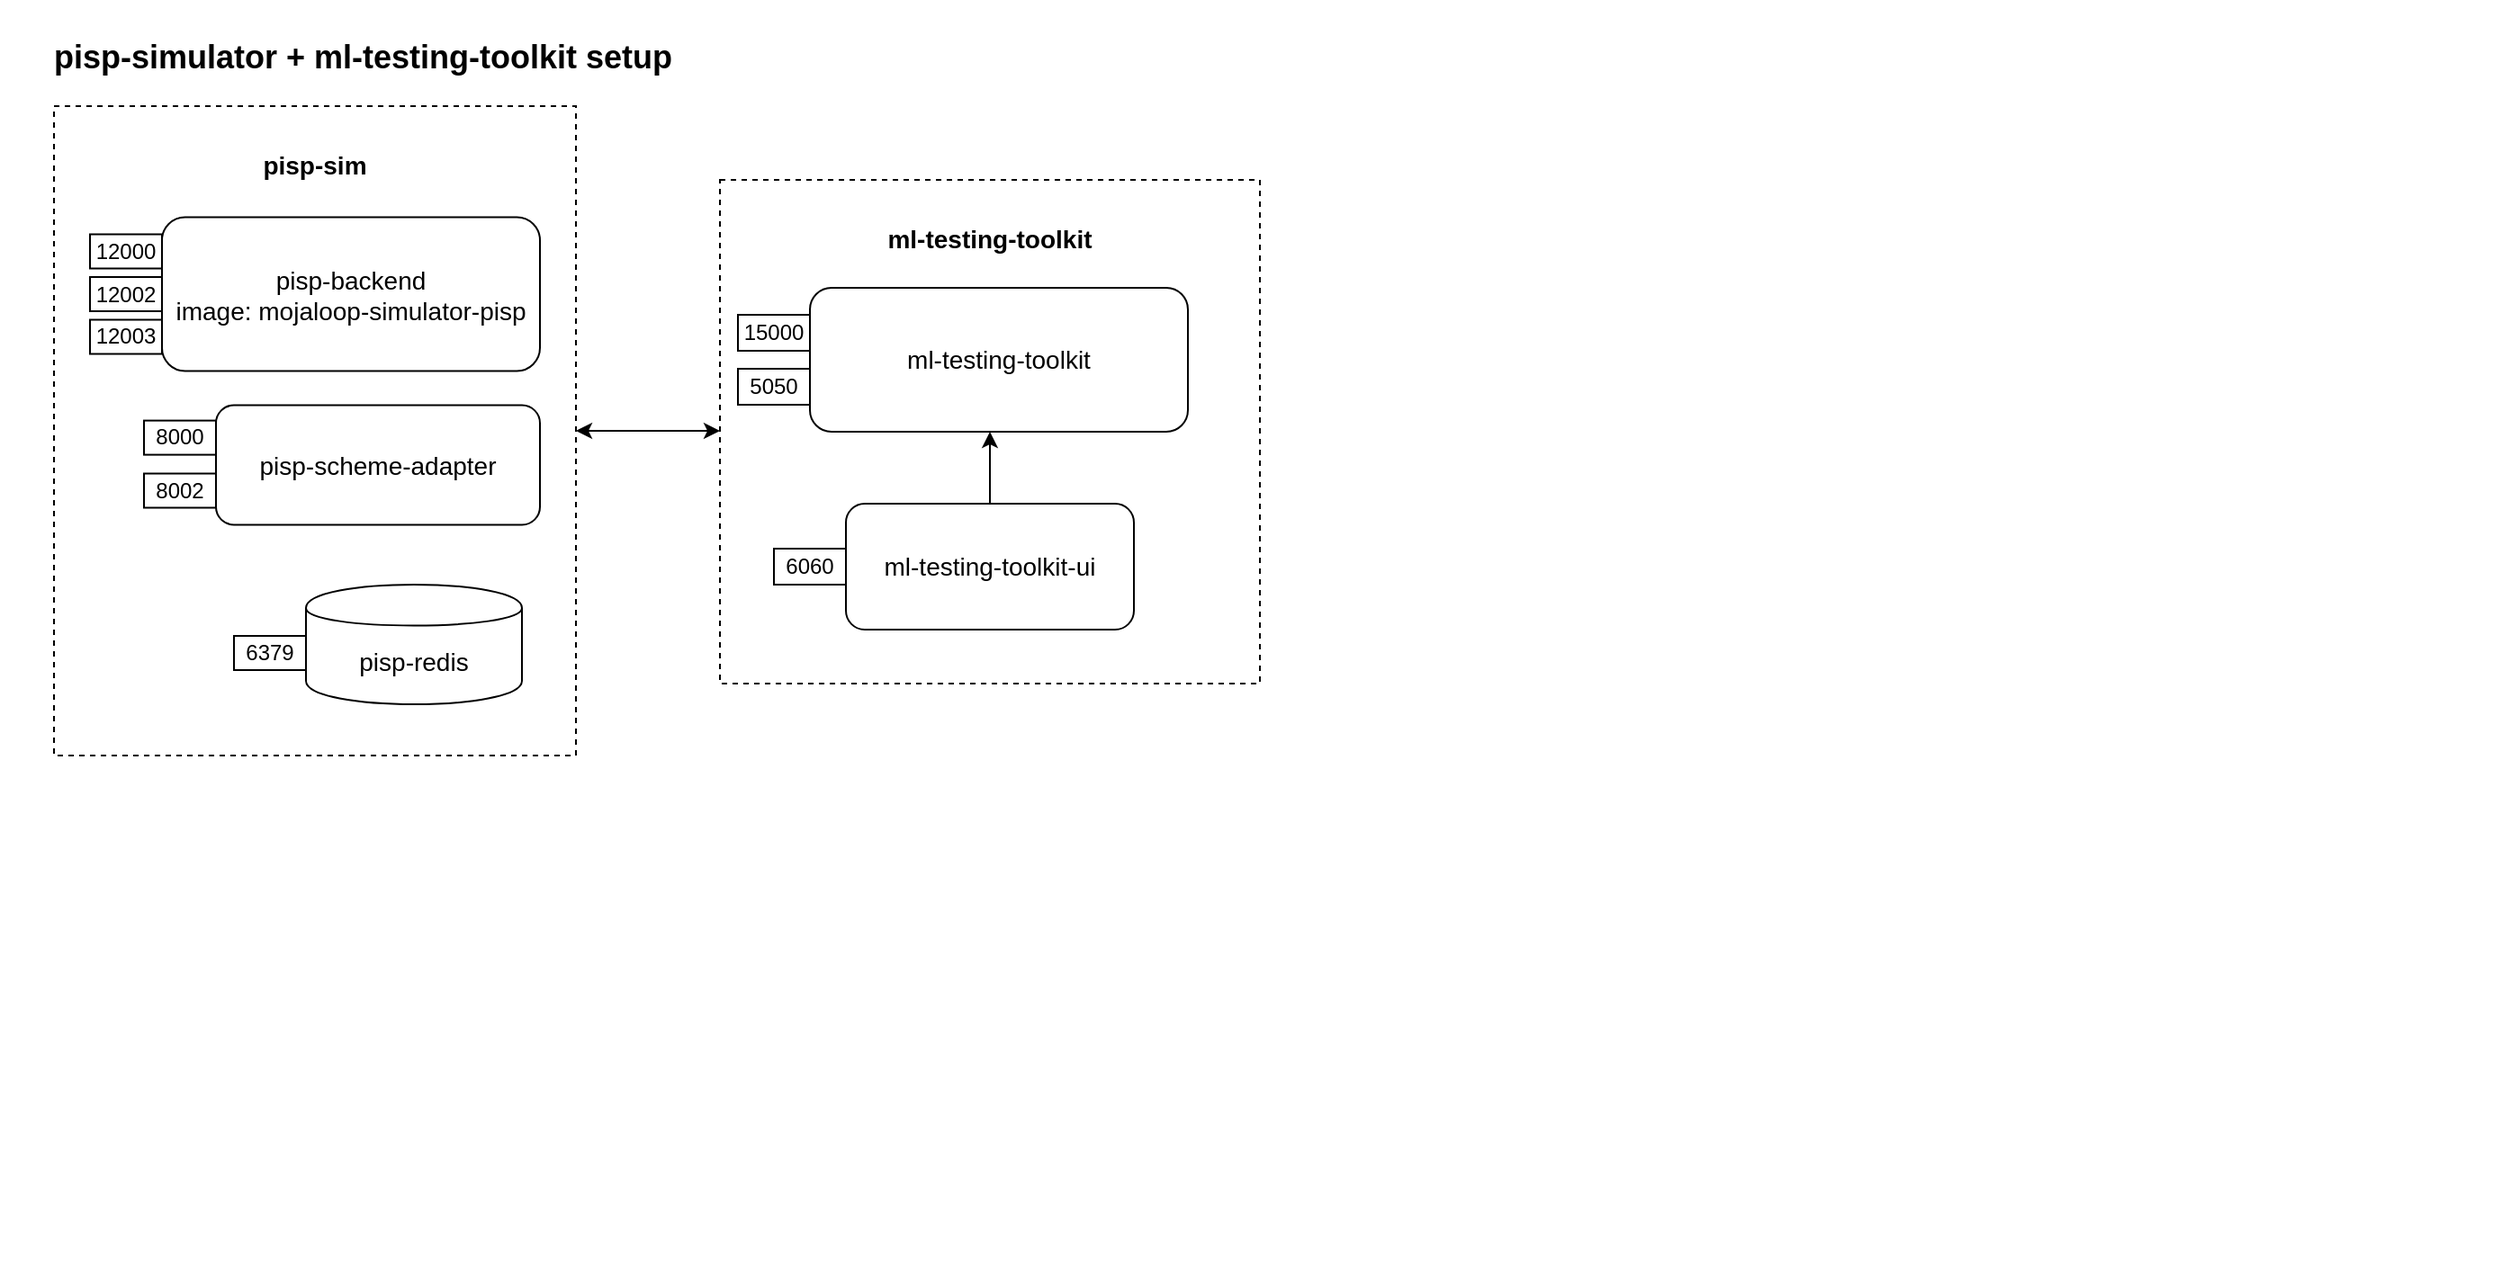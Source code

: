 <mxfile version="13.1.14" type="">
    <diagram id="eKDzqhm_pTUGiahqyf1W" name="Page-1"><mxGraphModel dx="1108" dy="370" grid="1" gridSize="10" guides="1" tooltips="1" connect="1" arrows="1" fold="1" page="0" pageScale="1" pageWidth="1654" pageHeight="1169" math="0" shadow="0"><root><mxCell id="0"/><mxCell id="1" parent="0"/><mxCell id="55" value="" style="group;fontStyle=4" parent="1" vertex="1" connectable="0"><mxGeometry x="878" y="890" width="200" height="60" as="geometry"/></mxCell><mxCell id="103" value="" style="group" parent="1" vertex="1" connectable="0"><mxGeometry x="120" y="300" width="300" height="380" as="geometry"/></mxCell><mxCell id="104" value="&lt;h2&gt;&lt;font style=&quot;font-size: 14px&quot;&gt;pisp-sim&lt;/font&gt;&lt;/h2&gt;" style="rounded=0;whiteSpace=wrap;html=1;verticalAlign=top;dashed=1;" parent="103" vertex="1"><mxGeometry x="10" y="19" width="290" height="361" as="geometry"/></mxCell><mxCell id="105" value="" style="group" parent="103" vertex="1" connectable="0"><mxGeometry x="110" y="285" width="160" height="66.5" as="geometry"/></mxCell><mxCell id="106" value="&lt;font style=&quot;font-size: 14px&quot;&gt;pisp-redis&lt;/font&gt;" style="shape=cylinder;whiteSpace=wrap;html=1;boundedLbl=1;backgroundOutline=1;rounded=0;align=center;" parent="105" vertex="1"><mxGeometry x="40" width="120" height="66.5" as="geometry"/></mxCell><mxCell id="107" value="6379" style="rounded=0;whiteSpace=wrap;html=1;align=center;" parent="105" vertex="1"><mxGeometry y="28.5" width="40" height="19" as="geometry"/></mxCell><mxCell id="108" value="" style="group" parent="103" vertex="1" connectable="0"><mxGeometry x="80" y="185.25" width="200" height="66.5" as="geometry"/></mxCell><mxCell id="109" value="&lt;font style=&quot;font-size: 14px&quot;&gt;pisp-scheme-adapter&lt;/font&gt;" style="rounded=1;whiteSpace=wrap;html=1;align=center;fontStyle=0" parent="108" vertex="1"><mxGeometry x="20" width="180" height="66.5" as="geometry"/></mxCell><mxCell id="112" value="&lt;font style=&quot;font-size: 14px&quot;&gt;pisp-backend&lt;br&gt;image: mojaloop-simulator-pisp&lt;br&gt;&lt;/font&gt;" style="rounded=1;whiteSpace=wrap;html=1;align=center;" parent="103" vertex="1"><mxGeometry x="70" y="80.75" width="210" height="85.5" as="geometry"/></mxCell><mxCell id="113" value="12000" style="rounded=0;whiteSpace=wrap;html=1;align=center;" parent="103" vertex="1"><mxGeometry x="30" y="90.25" width="40" height="19" as="geometry"/></mxCell><mxCell id="114" value="12002" style="rounded=0;whiteSpace=wrap;html=1;align=center;" parent="103" vertex="1"><mxGeometry x="30" y="114" width="40" height="19" as="geometry"/></mxCell><mxCell id="115" value="12003" style="rounded=0;whiteSpace=wrap;html=1;align=center;" parent="103" vertex="1"><mxGeometry x="30" y="137.75" width="40" height="19" as="geometry"/></mxCell><mxCell id="110" value="8000" style="rounded=0;whiteSpace=wrap;html=1;align=center;" parent="103" vertex="1"><mxGeometry x="60" y="193.8" width="40" height="19" as="geometry"/></mxCell><mxCell id="111" value="8002" style="rounded=0;whiteSpace=wrap;html=1;align=center;" parent="103" vertex="1"><mxGeometry x="60" y="223.25" width="40" height="19" as="geometry"/></mxCell><mxCell id="LgbQkdyi7ABI8YVXVu8w-149" value="" style="group;fontStyle=4" parent="1" vertex="1" connectable="0"><mxGeometry x="1278" y="888" width="200" height="60" as="geometry"/></mxCell><mxCell id="LgbQkdyi7ABI8YVXVu8w-197" value="&lt;h1 style=&quot;text-align: center&quot;&gt;&lt;font style=&quot;font-size: 18px&quot;&gt;&amp;nbsp; &amp;nbsp; &amp;nbsp;pisp-simulator + ml-testing-toolkit setup&lt;/font&gt;&lt;br&gt;&lt;/h1&gt;" style="text;html=1;strokeColor=none;fillColor=none;spacing=5;spacingTop=-20;whiteSpace=wrap;overflow=hidden;rounded=0;" parent="1" vertex="1"><mxGeometry x="100" y="270" width="690" height="40" as="geometry"/></mxCell><mxCell id="LgbQkdyi7ABI8YVXVu8w-198" value="" style="group;fontStyle=4" parent="1" vertex="1" connectable="0"><mxGeometry x="888" y="900" width="200" height="60" as="geometry"/></mxCell><mxCell id="LgbQkdyi7ABI8YVXVu8w-199" value="" style="group" parent="1" vertex="1" connectable="0"><mxGeometry x="500" y="300" width="300" height="400" as="geometry"/></mxCell><mxCell id="LgbQkdyi7ABI8YVXVu8w-200" value="&lt;h2&gt;&lt;font style=&quot;font-size: 14px&quot;&gt;ml-testing-toolkit&lt;/font&gt;&lt;/h2&gt;" style="rounded=0;whiteSpace=wrap;html=1;verticalAlign=top;dashed=1;" parent="LgbQkdyi7ABI8YVXVu8w-199" vertex="1"><mxGeometry y="60" width="300" height="280" as="geometry"/></mxCell><mxCell id="LgbQkdyi7ABI8YVXVu8w-208" value="&lt;font style=&quot;font-size: 14px&quot;&gt;ml-testing-toolkit&lt;/font&gt;" style="rounded=1;whiteSpace=wrap;html=1;align=center;" parent="LgbQkdyi7ABI8YVXVu8w-199" vertex="1"><mxGeometry x="50" y="120" width="210" height="80" as="geometry"/></mxCell><mxCell id="LgbQkdyi7ABI8YVXVu8w-209" value="15000" style="rounded=0;whiteSpace=wrap;html=1;align=center;" parent="LgbQkdyi7ABI8YVXVu8w-199" vertex="1"><mxGeometry x="10" y="135" width="40" height="20" as="geometry"/></mxCell><mxCell id="LgbQkdyi7ABI8YVXVu8w-210" value="5050" style="rounded=0;whiteSpace=wrap;html=1;align=center;" parent="LgbQkdyi7ABI8YVXVu8w-199" vertex="1"><mxGeometry x="10" y="165" width="40" height="20" as="geometry"/></mxCell><mxCell id="QGT-aHjAqFSotp5GWoZn-118" value="" style="edgeStyle=orthogonalEdgeStyle;rounded=0;orthogonalLoop=1;jettySize=auto;html=1;" parent="LgbQkdyi7ABI8YVXVu8w-199" source="LgbQkdyi7ABI8YVXVu8w-205" target="LgbQkdyi7ABI8YVXVu8w-208" edge="1"><mxGeometry relative="1" as="geometry"><Array as="points"><mxPoint x="150" y="200"/><mxPoint x="150" y="200"/></Array></mxGeometry></mxCell><mxCell id="LgbQkdyi7ABI8YVXVu8w-205" value="&lt;font style=&quot;font-size: 14px&quot;&gt;ml-testing-toolkit-ui&lt;/font&gt;" style="rounded=1;whiteSpace=wrap;html=1;align=center;fontStyle=0" parent="LgbQkdyi7ABI8YVXVu8w-199" vertex="1"><mxGeometry x="70" y="240" width="160" height="70" as="geometry"/></mxCell><mxCell id="LgbQkdyi7ABI8YVXVu8w-207" value="6060" style="rounded=0;whiteSpace=wrap;html=1;align=center;" parent="LgbQkdyi7ABI8YVXVu8w-199" vertex="1"><mxGeometry x="30" y="265" width="40" height="20" as="geometry"/></mxCell><mxCell id="LgbQkdyi7ABI8YVXVu8w-213" value="" style="group;fontStyle=4" parent="1" vertex="1" connectable="0"><mxGeometry x="1288" y="898" width="200" height="60" as="geometry"/></mxCell><mxCell id="LgbQkdyi7ABI8YVXVu8w-225" value="" style="endArrow=classic;startArrow=classic;html=1;" parent="1" edge="1"><mxGeometry width="50" height="50" relative="1" as="geometry"><mxPoint x="420" y="499.5" as="sourcePoint"/><mxPoint x="500" y="499.5" as="targetPoint"/></mxGeometry></mxCell></root></mxGraphModel></diagram>
</mxfile>